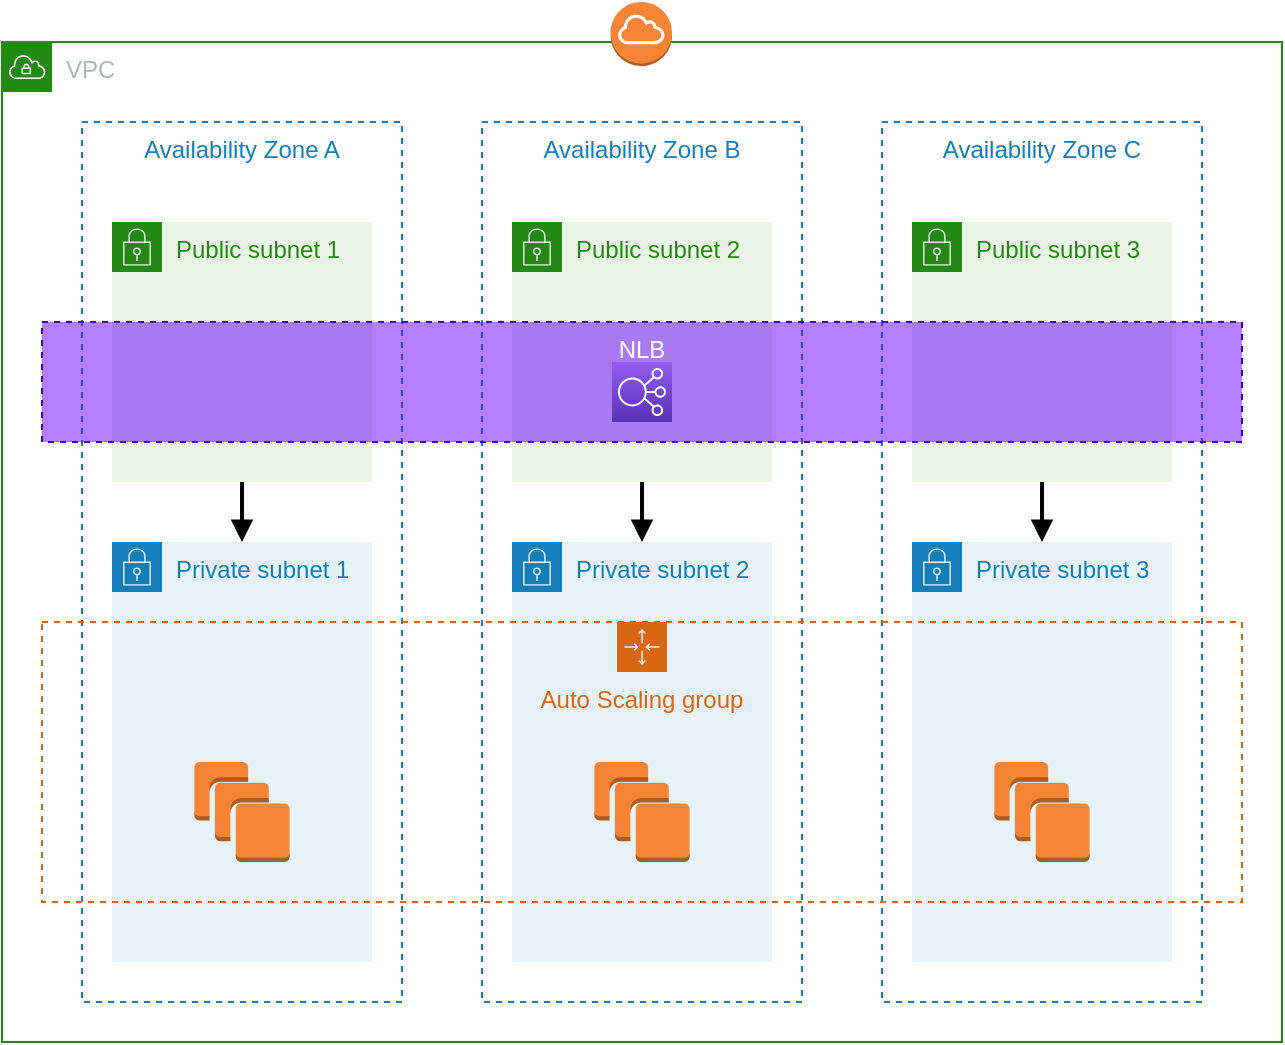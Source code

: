 <mxfile version="21.6.8" type="device" pages="2">
  <diagram name="Page-1" id="w8OEh-b5tr4eHxsXMVm0">
    <mxGraphModel dx="1595" dy="697" grid="0" gridSize="10" guides="1" tooltips="1" connect="1" arrows="1" fold="1" page="0" pageScale="1" pageWidth="850" pageHeight="1100" math="0" shadow="0">
      <root>
        <mxCell id="0" />
        <mxCell id="1" parent="0" />
        <mxCell id="kXdAKgS794k63JZqeaJi-37" value="VPC" style="points=[[0,0],[0.25,0],[0.5,0],[0.75,0],[1,0],[1,0.25],[1,0.5],[1,0.75],[1,1],[0.75,1],[0.5,1],[0.25,1],[0,1],[0,0.75],[0,0.5],[0,0.25]];outlineConnect=0;gradientColor=none;html=1;whiteSpace=wrap;fontSize=12;fontStyle=0;container=1;pointerEvents=0;collapsible=0;recursiveResize=0;shape=mxgraph.aws4.group;grIcon=mxgraph.aws4.group_vpc;strokeColor=#248814;fillColor=none;verticalAlign=top;align=left;spacingLeft=30;fontColor=#AAB7B8;dashed=0;" parent="1" vertex="1">
          <mxGeometry x="-160" y="400" width="640" height="500" as="geometry" />
        </mxCell>
        <mxCell id="kXdAKgS794k63JZqeaJi-6" value="Availability Zone A" style="fillColor=none;strokeColor=#147EBA;dashed=1;verticalAlign=top;fontStyle=0;fontColor=#147EBA;whiteSpace=wrap;html=1;" parent="1" vertex="1">
          <mxGeometry x="-120" y="440" width="160" height="440" as="geometry" />
        </mxCell>
        <mxCell id="kXdAKgS794k63JZqeaJi-7" value="Availability Zone B" style="fillColor=none;strokeColor=#147EBA;dashed=1;verticalAlign=top;fontStyle=0;fontColor=#147EBA;whiteSpace=wrap;html=1;" parent="1" vertex="1">
          <mxGeometry x="80" y="440" width="160" height="440" as="geometry" />
        </mxCell>
        <mxCell id="kXdAKgS794k63JZqeaJi-5" value="Availability Zone C" style="fillColor=none;strokeColor=#147EBA;dashed=1;verticalAlign=top;fontStyle=0;fontColor=#147EBA;whiteSpace=wrap;html=1;" parent="1" vertex="1">
          <mxGeometry x="280" y="440" width="160" height="440" as="geometry" />
        </mxCell>
        <mxCell id="kXdAKgS794k63JZqeaJi-4" value="Private subnet 1" style="points=[[0,0],[0.25,0],[0.5,0],[0.75,0],[1,0],[1,0.25],[1,0.5],[1,0.75],[1,1],[0.75,1],[0.5,1],[0.25,1],[0,1],[0,0.75],[0,0.5],[0,0.25]];outlineConnect=0;gradientColor=none;html=1;whiteSpace=wrap;fontSize=12;fontStyle=0;container=1;pointerEvents=0;collapsible=0;recursiveResize=0;shape=mxgraph.aws4.group;grIcon=mxgraph.aws4.group_security_group;grStroke=0;strokeColor=#147EBA;fillColor=#E6F2F8;verticalAlign=top;align=left;spacingLeft=30;fontColor=#147EBA;dashed=0;" parent="1" vertex="1">
          <mxGeometry x="-105" y="650" width="130" height="210" as="geometry" />
        </mxCell>
        <mxCell id="kXdAKgS794k63JZqeaJi-10" value="Private subnet 2" style="points=[[0,0],[0.25,0],[0.5,0],[0.75,0],[1,0],[1,0.25],[1,0.5],[1,0.75],[1,1],[0.75,1],[0.5,1],[0.25,1],[0,1],[0,0.75],[0,0.5],[0,0.25]];outlineConnect=0;gradientColor=none;html=1;whiteSpace=wrap;fontSize=12;fontStyle=0;container=1;pointerEvents=0;collapsible=0;recursiveResize=0;shape=mxgraph.aws4.group;grIcon=mxgraph.aws4.group_security_group;grStroke=0;strokeColor=#147EBA;fillColor=#E6F2F8;verticalAlign=top;align=left;spacingLeft=30;fontColor=#147EBA;dashed=0;" parent="1" vertex="1">
          <mxGeometry x="95" y="650" width="130" height="210" as="geometry" />
        </mxCell>
        <mxCell id="kXdAKgS794k63JZqeaJi-11" value="Private subnet 3" style="points=[[0,0],[0.25,0],[0.5,0],[0.75,0],[1,0],[1,0.25],[1,0.5],[1,0.75],[1,1],[0.75,1],[0.5,1],[0.25,1],[0,1],[0,0.75],[0,0.5],[0,0.25]];outlineConnect=0;gradientColor=none;html=1;whiteSpace=wrap;fontSize=12;fontStyle=0;container=1;pointerEvents=0;collapsible=0;recursiveResize=0;shape=mxgraph.aws4.group;grIcon=mxgraph.aws4.group_security_group;grStroke=0;strokeColor=#147EBA;fillColor=#E6F2F8;verticalAlign=top;align=left;spacingLeft=30;fontColor=#147EBA;dashed=0;" parent="1" vertex="1">
          <mxGeometry x="295" y="650" width="130" height="210" as="geometry" />
        </mxCell>
        <mxCell id="kXdAKgS794k63JZqeaJi-28" style="edgeStyle=orthogonalEdgeStyle;rounded=0;orthogonalLoop=1;jettySize=auto;html=1;strokeWidth=2;endArrow=block;endFill=1;" parent="1" source="kXdAKgS794k63JZqeaJi-12" target="kXdAKgS794k63JZqeaJi-4" edge="1">
          <mxGeometry relative="1" as="geometry" />
        </mxCell>
        <mxCell id="kXdAKgS794k63JZqeaJi-12" value="Public subnet 1" style="points=[[0,0],[0.25,0],[0.5,0],[0.75,0],[1,0],[1,0.25],[1,0.5],[1,0.75],[1,1],[0.75,1],[0.5,1],[0.25,1],[0,1],[0,0.75],[0,0.5],[0,0.25]];outlineConnect=0;gradientColor=none;html=1;whiteSpace=wrap;fontSize=12;fontStyle=0;container=1;pointerEvents=0;collapsible=0;recursiveResize=0;shape=mxgraph.aws4.group;grIcon=mxgraph.aws4.group_security_group;grStroke=0;strokeColor=#248814;fillColor=#E9F3E6;verticalAlign=top;align=left;spacingLeft=30;fontColor=#248814;dashed=0;" parent="1" vertex="1">
          <mxGeometry x="-105" y="490" width="130" height="130" as="geometry" />
        </mxCell>
        <mxCell id="kXdAKgS794k63JZqeaJi-13" value="Public subnet 2" style="points=[[0,0],[0.25,0],[0.5,0],[0.75,0],[1,0],[1,0.25],[1,0.5],[1,0.75],[1,1],[0.75,1],[0.5,1],[0.25,1],[0,1],[0,0.75],[0,0.5],[0,0.25]];outlineConnect=0;gradientColor=none;html=1;whiteSpace=wrap;fontSize=12;fontStyle=0;container=1;pointerEvents=0;collapsible=0;recursiveResize=0;shape=mxgraph.aws4.group;grIcon=mxgraph.aws4.group_security_group;grStroke=0;strokeColor=#248814;fillColor=#E9F3E6;verticalAlign=top;align=left;spacingLeft=30;fontColor=#248814;dashed=0;" parent="1" vertex="1">
          <mxGeometry x="95" y="490" width="130" height="130" as="geometry" />
        </mxCell>
        <mxCell id="kXdAKgS794k63JZqeaJi-14" value="Public subnet 3" style="points=[[0,0],[0.25,0],[0.5,0],[0.75,0],[1,0],[1,0.25],[1,0.5],[1,0.75],[1,1],[0.75,1],[0.5,1],[0.25,1],[0,1],[0,0.75],[0,0.5],[0,0.25]];outlineConnect=0;gradientColor=none;html=1;whiteSpace=wrap;fontSize=12;fontStyle=0;container=1;pointerEvents=0;collapsible=0;recursiveResize=0;shape=mxgraph.aws4.group;grIcon=mxgraph.aws4.group_security_group;grStroke=0;strokeColor=#248814;fillColor=#E9F3E6;verticalAlign=top;align=left;spacingLeft=30;fontColor=#248814;dashed=0;" parent="1" vertex="1">
          <mxGeometry x="295" y="490" width="130" height="130" as="geometry" />
        </mxCell>
        <mxCell id="kXdAKgS794k63JZqeaJi-3" value="Auto Scaling group" style="points=[[0,0],[0.25,0],[0.5,0],[0.75,0],[1,0],[1,0.25],[1,0.5],[1,0.75],[1,1],[0.75,1],[0.5,1],[0.25,1],[0,1],[0,0.75],[0,0.5],[0,0.25]];outlineConnect=0;gradientColor=none;html=1;whiteSpace=wrap;fontSize=12;fontStyle=0;container=1;pointerEvents=0;collapsible=0;recursiveResize=0;shape=mxgraph.aws4.groupCenter;grIcon=mxgraph.aws4.group_auto_scaling_group;grStroke=1;strokeColor=#D86613;fillColor=none;verticalAlign=top;align=center;fontColor=#D86613;dashed=1;spacingTop=25;" parent="1" vertex="1">
          <mxGeometry x="-140" y="690" width="600" height="140" as="geometry" />
        </mxCell>
        <mxCell id="kXdAKgS794k63JZqeaJi-25" value="" style="outlineConnect=0;dashed=0;verticalLabelPosition=bottom;verticalAlign=top;align=center;html=1;shape=mxgraph.aws3.instances;fillColor=#F58534;gradientColor=none;" parent="kXdAKgS794k63JZqeaJi-3" vertex="1">
          <mxGeometry x="276.19" y="70" width="47.62" height="50" as="geometry" />
        </mxCell>
        <mxCell id="kXdAKgS794k63JZqeaJi-26" value="" style="outlineConnect=0;dashed=0;verticalLabelPosition=bottom;verticalAlign=top;align=center;html=1;shape=mxgraph.aws3.instances;fillColor=#F58534;gradientColor=none;" parent="kXdAKgS794k63JZqeaJi-3" vertex="1">
          <mxGeometry x="476.19" y="70" width="47.62" height="50" as="geometry" />
        </mxCell>
        <mxCell id="kXdAKgS794k63JZqeaJi-23" value="" style="outlineConnect=0;dashed=0;verticalLabelPosition=bottom;verticalAlign=top;align=center;html=1;shape=mxgraph.aws3.instances;fillColor=#F58534;gradientColor=none;" parent="1" vertex="1">
          <mxGeometry x="-63.81" y="760" width="47.62" height="50" as="geometry" />
        </mxCell>
        <mxCell id="kXdAKgS794k63JZqeaJi-30" style="edgeStyle=orthogonalEdgeStyle;rounded=0;orthogonalLoop=1;jettySize=auto;html=1;strokeWidth=2;endArrow=block;endFill=1;" parent="1" source="kXdAKgS794k63JZqeaJi-13" target="kXdAKgS794k63JZqeaJi-10" edge="1">
          <mxGeometry relative="1" as="geometry">
            <mxPoint x="-30" y="630" as="sourcePoint" />
            <mxPoint x="-30" y="660" as="targetPoint" />
          </mxGeometry>
        </mxCell>
        <mxCell id="kXdAKgS794k63JZqeaJi-31" style="edgeStyle=orthogonalEdgeStyle;rounded=0;orthogonalLoop=1;jettySize=auto;html=1;strokeWidth=2;endArrow=block;endFill=1;" parent="1" source="kXdAKgS794k63JZqeaJi-14" target="kXdAKgS794k63JZqeaJi-11" edge="1">
          <mxGeometry relative="1" as="geometry">
            <mxPoint x="170" y="630" as="sourcePoint" />
            <mxPoint x="170" y="660" as="targetPoint" />
          </mxGeometry>
        </mxCell>
        <mxCell id="kXdAKgS794k63JZqeaJi-32" value="NLB" style="fillColor=#6a00ff;strokeColor=#3700CC;dashed=1;verticalAlign=top;fontStyle=0;fontColor=#ffffff;whiteSpace=wrap;html=1;fillOpacity=50;" parent="1" vertex="1">
          <mxGeometry x="-140" y="540" width="600" height="60" as="geometry" />
        </mxCell>
        <mxCell id="kXdAKgS794k63JZqeaJi-20" value="" style="sketch=0;points=[[0,0,0],[0.25,0,0],[0.5,0,0],[0.75,0,0],[1,0,0],[0,1,0],[0.25,1,0],[0.5,1,0],[0.75,1,0],[1,1,0],[0,0.25,0],[0,0.5,0],[0,0.75,0],[1,0.25,0],[1,0.5,0],[1,0.75,0]];outlineConnect=0;fontColor=#232F3E;gradientColor=#945DF2;gradientDirection=north;fillColor=#5A30B5;strokeColor=#ffffff;dashed=0;verticalLabelPosition=bottom;verticalAlign=top;align=center;html=1;fontSize=12;fontStyle=0;aspect=fixed;shape=mxgraph.aws4.resourceIcon;resIcon=mxgraph.aws4.elastic_load_balancing;" parent="1" vertex="1">
          <mxGeometry x="145" y="560" width="30" height="30" as="geometry" />
        </mxCell>
        <mxCell id="kXdAKgS794k63JZqeaJi-38" value="" style="outlineConnect=0;dashed=0;verticalLabelPosition=bottom;verticalAlign=top;align=center;html=1;shape=mxgraph.aws3.internet_gateway;fillColor=#F58534;gradientColor=none;" parent="1" vertex="1">
          <mxGeometry x="144.33" y="380" width="30.67" height="32" as="geometry" />
        </mxCell>
      </root>
    </mxGraphModel>
  </diagram>
  <diagram id="ssJKJ2pLLbYHVgfSxsXm" name="Page-2">
    <mxGraphModel dx="989" dy="577" grid="0" gridSize="10" guides="1" tooltips="1" connect="1" arrows="1" fold="1" page="0" pageScale="1" pageWidth="850" pageHeight="1100" math="0" shadow="0">
      <root>
        <mxCell id="0" />
        <mxCell id="1" parent="0" />
        <mxCell id="y0EWeAeJNZgZqKKUUFFy-14" value="VPC" style="points=[[0,0],[0.25,0],[0.5,0],[0.75,0],[1,0],[1,0.25],[1,0.5],[1,0.75],[1,1],[0.75,1],[0.5,1],[0.25,1],[0,1],[0,0.75],[0,0.5],[0,0.25]];outlineConnect=0;gradientColor=none;html=1;whiteSpace=wrap;fontSize=12;fontStyle=0;container=1;pointerEvents=0;collapsible=0;recursiveResize=0;shape=mxgraph.aws4.group;grIcon=mxgraph.aws4.group_vpc;strokeColor=#248814;fillColor=none;verticalAlign=top;align=left;spacingLeft=30;fontColor=#AAB7B8;dashed=0;" vertex="1" parent="1">
          <mxGeometry x="40" y="184" width="760" height="306" as="geometry" />
        </mxCell>
        <mxCell id="y0EWeAeJNZgZqKKUUFFy-5" value="NLB Subnet" style="sketch=0;outlineConnect=0;gradientColor=none;html=1;whiteSpace=wrap;fontSize=12;fontStyle=0;shape=mxgraph.aws4.group;grIcon=mxgraph.aws4.group_subnet;strokeColor=#E8E8E8;fillColor=none;verticalAlign=top;align=left;spacingLeft=30;fontColor=#E8E8E8;dashed=0;" vertex="1" parent="y0EWeAeJNZgZqKKUUFFy-14">
          <mxGeometry x="580" y="36" width="150" height="240" as="geometry" />
        </mxCell>
        <mxCell id="y0EWeAeJNZgZqKKUUFFy-7" value="Network&lt;br&gt;Load Balancer" style="sketch=0;outlineConnect=0;fontColor=#FFFFFF;gradientColor=none;fillColor=#9933FF;strokeColor=none;dashed=0;verticalLabelPosition=bottom;verticalAlign=top;align=center;html=1;fontSize=12;fontStyle=1;aspect=fixed;pointerEvents=1;shape=mxgraph.aws4.network_load_balancer;" vertex="1" parent="y0EWeAeJNZgZqKKUUFFy-14">
          <mxGeometry x="616" y="127" width="78" height="78" as="geometry" />
        </mxCell>
        <mxCell id="y0EWeAeJNZgZqKKUUFFy-3" value="Private Subnet" style="sketch=0;outlineConnect=0;gradientColor=none;html=1;whiteSpace=wrap;fontSize=12;fontStyle=0;shape=mxgraph.aws4.group;grIcon=mxgraph.aws4.group_subnet;strokeColor=#E8E8E8;fillColor=none;verticalAlign=top;align=left;spacingLeft=30;fontColor=#E8E8E8;dashed=0;" vertex="1" parent="1">
          <mxGeometry x="70" y="220" width="490" height="240" as="geometry" />
        </mxCell>
        <mxCell id="y0EWeAeJNZgZqKKUUFFy-9" value="Security Group" style="fontStyle=0;verticalAlign=top;align=center;spacingTop=-2;fillColor=none;rounded=0;whiteSpace=wrap;html=1;strokeColor=#FF0000;strokeWidth=2;dashed=1;container=1;collapsible=0;expand=0;recursiveResize=0;" vertex="1" parent="1">
          <mxGeometry x="240" y="270" width="105.5" height="160" as="geometry" />
        </mxCell>
        <mxCell id="y0EWeAeJNZgZqKKUUFFy-17" value="VPC Endpoint" style="sketch=0;outlineConnect=0;fontColor=#FFFFFF;gradientColor=none;fillColor=#9933FF;strokeColor=none;dashed=0;verticalLabelPosition=bottom;verticalAlign=top;align=center;html=1;fontSize=12;fontStyle=1;aspect=fixed;pointerEvents=1;shape=mxgraph.aws4.endpoints;" vertex="1" parent="y0EWeAeJNZgZqKKUUFFy-9">
          <mxGeometry x="22.75" y="50" width="60" height="60" as="geometry" />
        </mxCell>
        <mxCell id="y0EWeAeJNZgZqKKUUFFy-12" style="edgeStyle=orthogonalEdgeStyle;rounded=0;orthogonalLoop=1;jettySize=auto;html=1;endArrow=block;endFill=1;strokeWidth=2;" edge="1" parent="1" source="y0EWeAeJNZgZqKKUUFFy-10" target="y0EWeAeJNZgZqKKUUFFy-17">
          <mxGeometry relative="1" as="geometry" />
        </mxCell>
        <mxCell id="y0EWeAeJNZgZqKKUUFFy-10" value="EC2 Instance&lt;br&gt;Jump Server" style="outlineConnect=0;dashed=0;verticalLabelPosition=bottom;verticalAlign=top;align=center;html=1;shape=mxgraph.aws3.instance;fillColor=#F58534;gradientColor=none;fontStyle=1" vertex="1" parent="1">
          <mxGeometry x="120" y="318.5" width="60" height="63" as="geometry" />
        </mxCell>
        <mxCell id="y0EWeAeJNZgZqKKUUFFy-11" value="" style="sketch=0;outlineConnect=0;fontColor=#232F3E;gradientColor=none;fillColor=#D45B07;strokeColor=none;dashed=0;verticalLabelPosition=bottom;verticalAlign=top;align=center;html=1;fontSize=12;fontStyle=0;aspect=fixed;pointerEvents=1;shape=mxgraph.aws4.t4g_instance;" vertex="1" parent="1">
          <mxGeometry x="126" y="326" width="48" height="48" as="geometry" />
        </mxCell>
        <mxCell id="y0EWeAeJNZgZqKKUUFFy-13" value="endpoint connection" style="edgeStyle=orthogonalEdgeStyle;rounded=0;orthogonalLoop=1;jettySize=auto;html=1;endArrow=block;endFill=1;strokeWidth=2;labelPosition=center;verticalLabelPosition=top;align=center;verticalAlign=bottom;" edge="1" parent="1" source="y0EWeAeJNZgZqKKUUFFy-17" target="y0EWeAeJNZgZqKKUUFFy-18">
          <mxGeometry relative="1" as="geometry">
            <mxPoint x="190" y="360" as="sourcePoint" />
            <mxPoint x="450" y="350" as="targetPoint" />
          </mxGeometry>
        </mxCell>
        <mxCell id="y0EWeAeJNZgZqKKUUFFy-15" style="edgeStyle=orthogonalEdgeStyle;rounded=0;orthogonalLoop=1;jettySize=auto;html=1;endArrow=block;endFill=1;strokeWidth=2;" edge="1" parent="1" source="y0EWeAeJNZgZqKKUUFFy-18" target="y0EWeAeJNZgZqKKUUFFy-7">
          <mxGeometry relative="1" as="geometry">
            <mxPoint x="519.0" y="350.0" as="sourcePoint" />
            <mxPoint x="460" y="360" as="targetPoint" />
          </mxGeometry>
        </mxCell>
        <mxCell id="y0EWeAeJNZgZqKKUUFFy-18" value="VPC Endpoint&lt;br&gt;Service&lt;br&gt;(Private DNS)" style="sketch=0;outlineConnect=0;fontColor=#FFFFFF;gradientColor=none;fillColor=#9933FF;strokeColor=none;dashed=0;verticalLabelPosition=bottom;verticalAlign=top;align=center;html=1;fontSize=12;fontStyle=1;aspect=fixed;pointerEvents=1;shape=mxgraph.aws4.endpoints;" vertex="1" parent="1">
          <mxGeometry x="450" y="320" width="60" height="60" as="geometry" />
        </mxCell>
      </root>
    </mxGraphModel>
  </diagram>
</mxfile>
